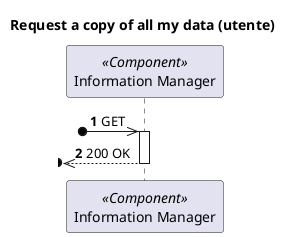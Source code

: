 @startuml
'https://plantuml.com/sequence-diagram

autonumber
skinparam packageStyle rect

title Request a copy of all my data (utente)

participant "Information Manager" as MD <<Component>>

?o->> MD : GET

activate MD
?o<<--MD : 200 OK

deactivate MD


@enduml
